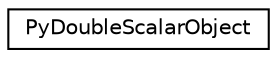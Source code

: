 digraph "Graphical Class Hierarchy"
{
 // LATEX_PDF_SIZE
  edge [fontname="Helvetica",fontsize="10",labelfontname="Helvetica",labelfontsize="10"];
  node [fontname="Helvetica",fontsize="10",shape=record];
  rankdir="LR";
  Node0 [label="PyDoubleScalarObject",height=0.2,width=0.4,color="black", fillcolor="white", style="filled",URL="$structPyDoubleScalarObject.html",tooltip=" "];
}
